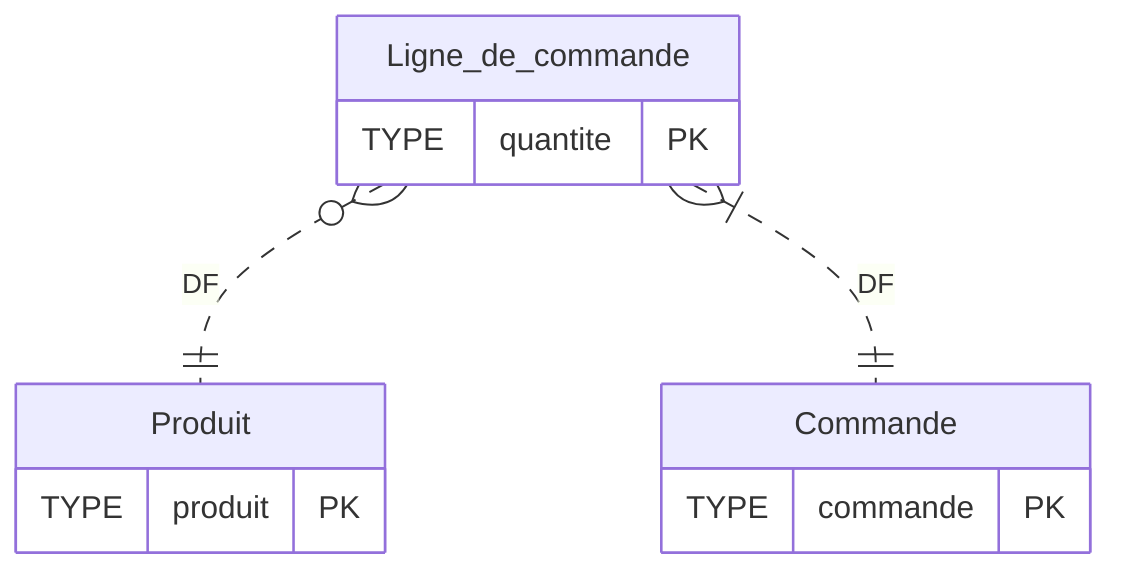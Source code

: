 erDiagram
  %% Generated by Mocodo 4.0.2
  Produit {
    TYPE produit PK
  }
  Ligne_de_commande {
    TYPE quantite PK
  }
  Commande {
    TYPE commande PK
  }
  Ligne_de_commande }o..|| Produit: DF
  Ligne_de_commande }|..|| Commande: DF